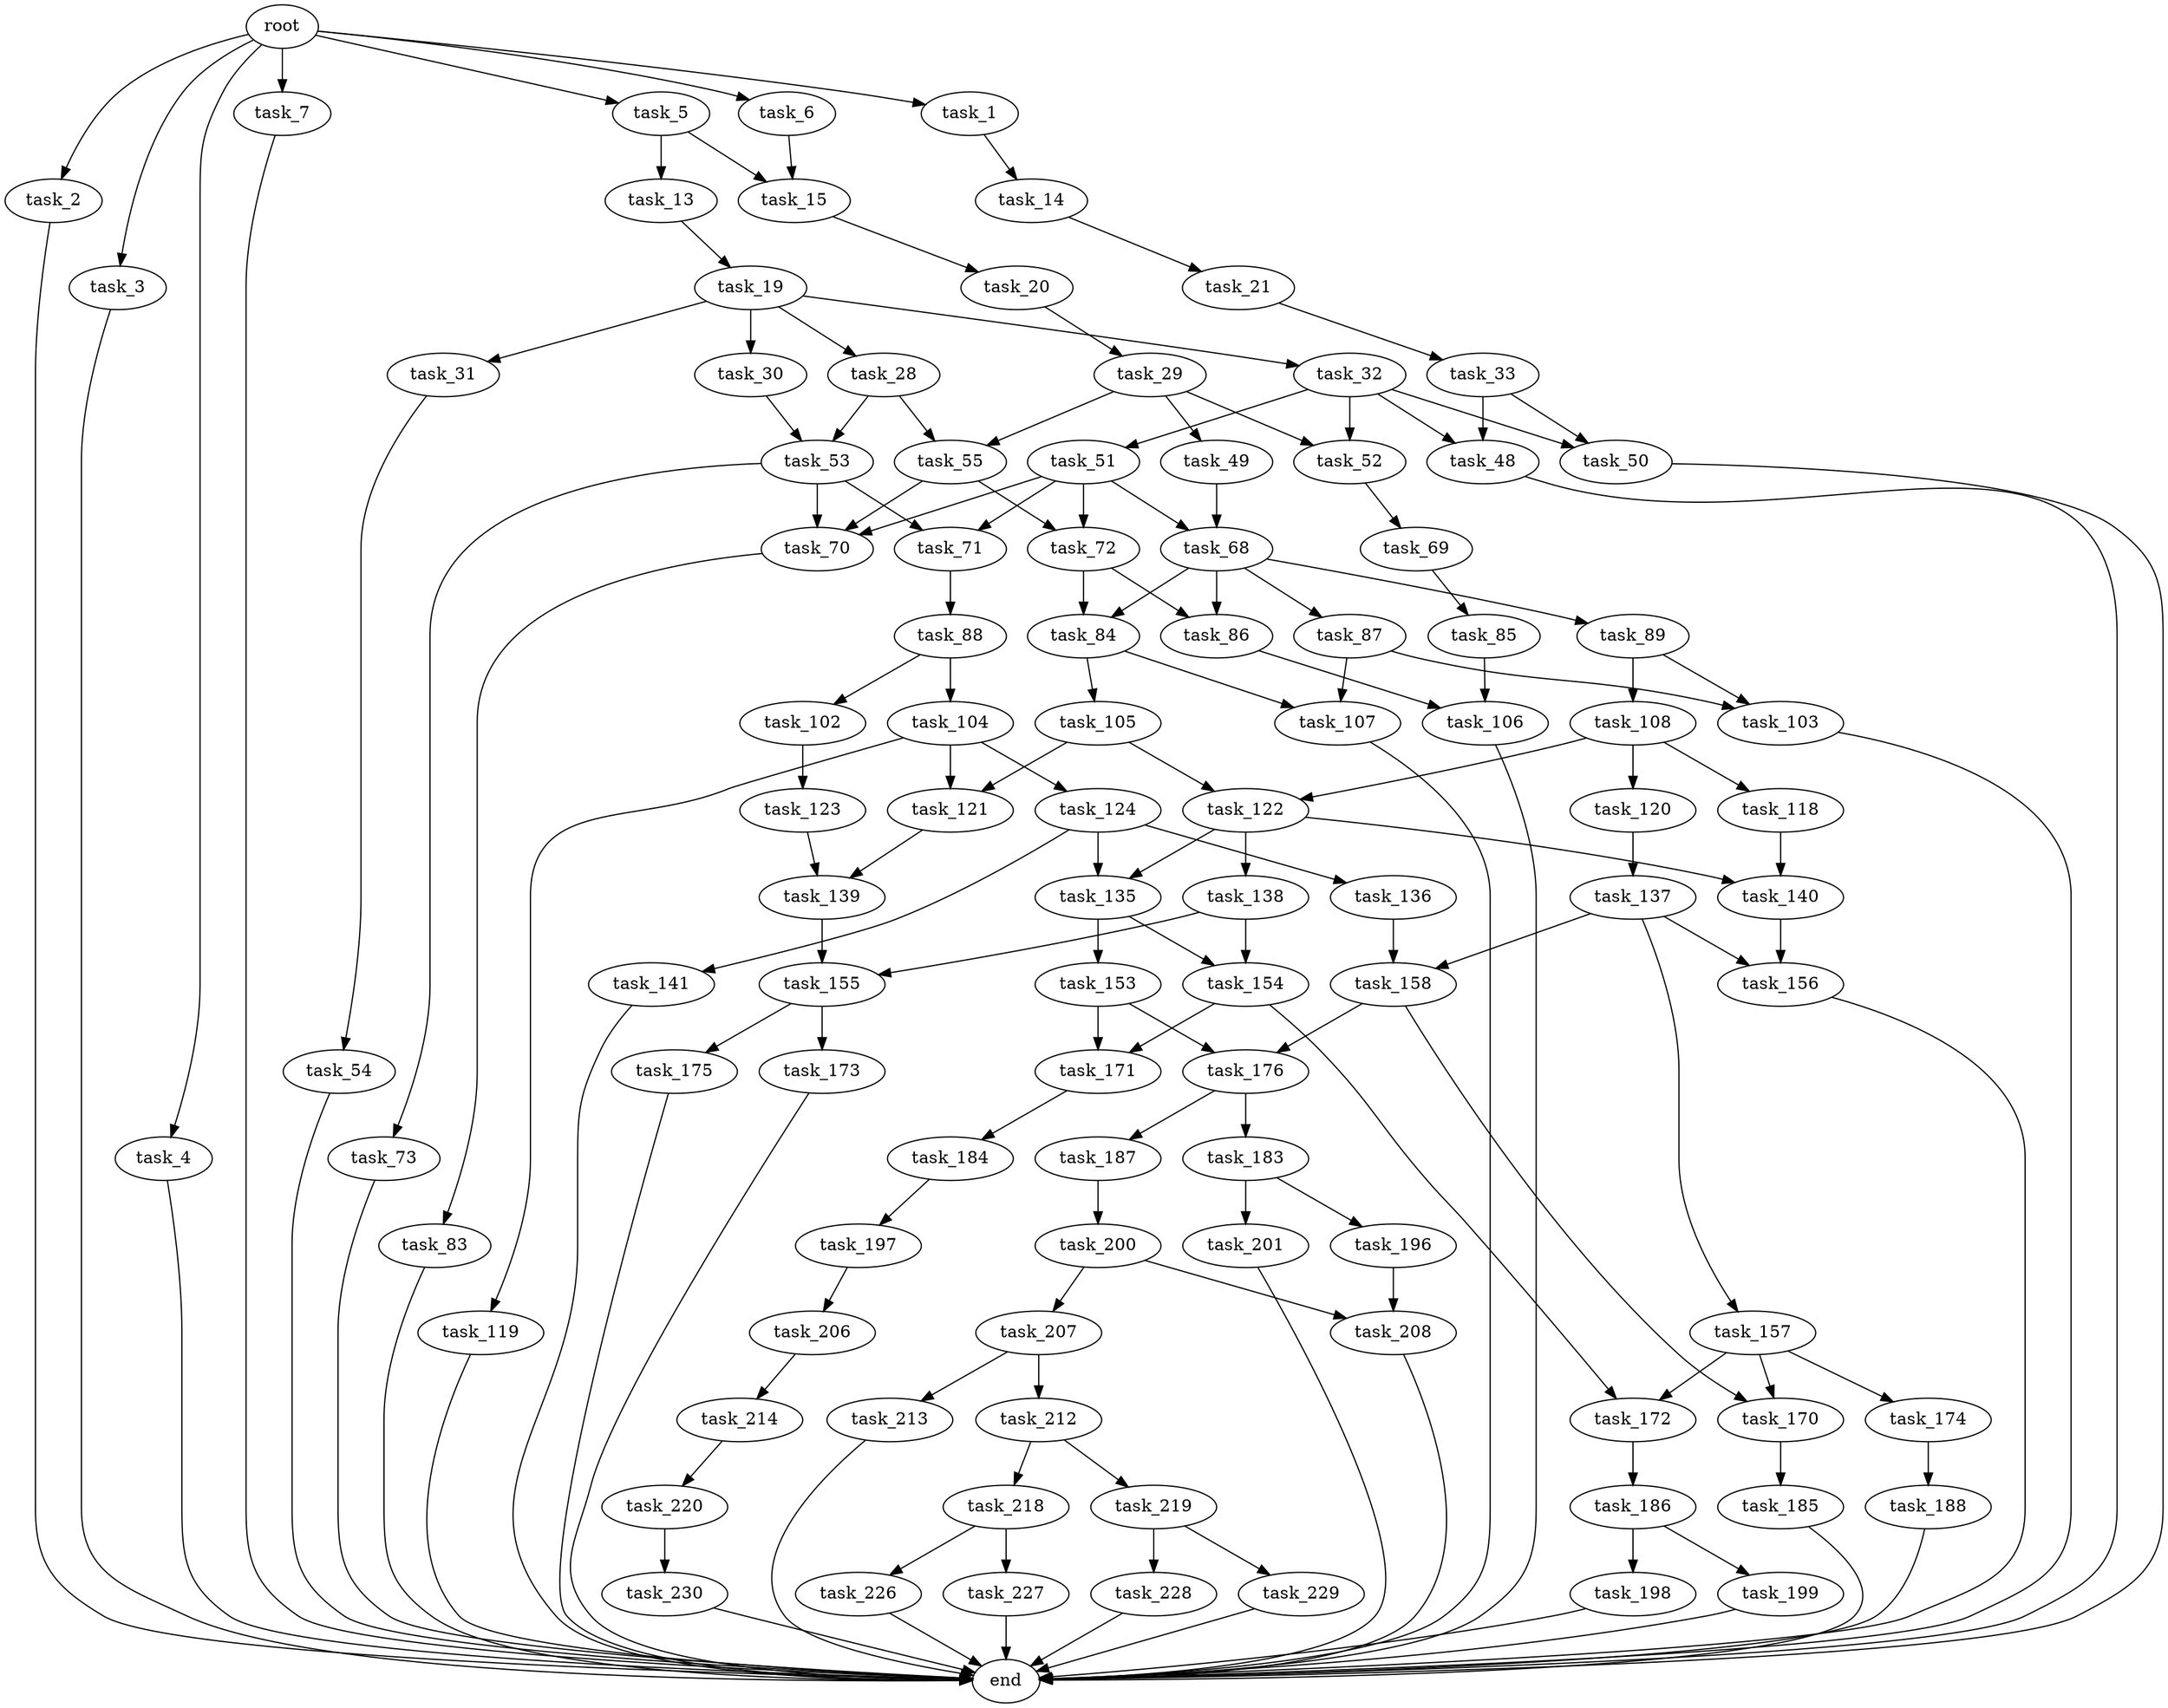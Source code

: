 digraph G {
  root [size="0.000000"];
  task_1 [size="1083315275.000000"];
  task_2 [size="20536724297.000000"];
  task_3 [size="158634127090.000000"];
  task_4 [size="28991029248.000000"];
  task_5 [size="368293445632.000000"];
  task_6 [size="493430869877.000000"];
  task_7 [size="207903329427.000000"];
  task_13 [size="40802446523.000000"];
  task_14 [size="4597000041.000000"];
  task_15 [size="37688161046.000000"];
  task_19 [size="134217728000.000000"];
  task_20 [size="134217728000.000000"];
  task_21 [size="8589934592.000000"];
  task_28 [size="107789920093.000000"];
  task_29 [size="210669780162.000000"];
  task_30 [size="549755813888.000000"];
  task_31 [size="68719476736.000000"];
  task_32 [size="549755813888.000000"];
  task_33 [size="142936736233.000000"];
  task_48 [size="134217728000.000000"];
  task_49 [size="231928233984.000000"];
  task_50 [size="52491069285.000000"];
  task_51 [size="1476141822.000000"];
  task_52 [size="160719573766.000000"];
  task_53 [size="4919424564.000000"];
  task_54 [size="875797215.000000"];
  task_55 [size="35435551215.000000"];
  task_68 [size="1073741824000.000000"];
  task_69 [size="1073741824000.000000"];
  task_70 [size="34858592770.000000"];
  task_71 [size="43428039203.000000"];
  task_72 [size="666736039785.000000"];
  task_73 [size="549755813888.000000"];
  task_83 [size="36891347654.000000"];
  task_84 [size="757635220702.000000"];
  task_85 [size="1965260904.000000"];
  task_86 [size="1021243223.000000"];
  task_87 [size="270098447066.000000"];
  task_88 [size="8589934592.000000"];
  task_89 [size="12918322785.000000"];
  task_102 [size="6017719471.000000"];
  task_103 [size="1405373897.000000"];
  task_104 [size="368293445632.000000"];
  task_105 [size="134217728000.000000"];
  task_106 [size="8589934592.000000"];
  task_107 [size="682201880230.000000"];
  task_108 [size="74903244818.000000"];
  task_118 [size="1073741824000.000000"];
  task_119 [size="549755813888.000000"];
  task_120 [size="2020558230.000000"];
  task_121 [size="549755813888.000000"];
  task_122 [size="8903308035.000000"];
  task_123 [size="306724051064.000000"];
  task_124 [size="134217728000.000000"];
  task_135 [size="231928233984.000000"];
  task_136 [size="4262081835.000000"];
  task_137 [size="146378179576.000000"];
  task_138 [size="43844915713.000000"];
  task_139 [size="621091316363.000000"];
  task_140 [size="12524532851.000000"];
  task_141 [size="11997764936.000000"];
  task_153 [size="3731258276.000000"];
  task_154 [size="469650959824.000000"];
  task_155 [size="567185317564.000000"];
  task_156 [size="13682168796.000000"];
  task_157 [size="1073741824000.000000"];
  task_158 [size="782757789696.000000"];
  task_170 [size="36289230311.000000"];
  task_171 [size="1194924872.000000"];
  task_172 [size="651248713939.000000"];
  task_173 [size="8589934592.000000"];
  task_174 [size="170415783446.000000"];
  task_175 [size="782757789696.000000"];
  task_176 [size="1220054898.000000"];
  task_183 [size="28991029248.000000"];
  task_184 [size="74129880161.000000"];
  task_185 [size="549755813888.000000"];
  task_186 [size="62390365494.000000"];
  task_187 [size="1192624845385.000000"];
  task_188 [size="34659745110.000000"];
  task_196 [size="955322910716.000000"];
  task_197 [size="12291595198.000000"];
  task_198 [size="7862080997.000000"];
  task_199 [size="712776097300.000000"];
  task_200 [size="160713765767.000000"];
  task_201 [size="151721814653.000000"];
  task_206 [size="782757789696.000000"];
  task_207 [size="59658497169.000000"];
  task_208 [size="110903060286.000000"];
  task_212 [size="50279337025.000000"];
  task_213 [size="3751955006.000000"];
  task_214 [size="97082821989.000000"];
  task_218 [size="16263798812.000000"];
  task_219 [size="2836714518.000000"];
  task_220 [size="1073741824000.000000"];
  task_226 [size="323384935535.000000"];
  task_227 [size="376017851843.000000"];
  task_228 [size="6700680459.000000"];
  task_229 [size="1510094835.000000"];
  task_230 [size="549755813888.000000"];
  end [size="0.000000"];

  root -> task_1 [size="1.000000"];
  root -> task_2 [size="1.000000"];
  root -> task_3 [size="1.000000"];
  root -> task_4 [size="1.000000"];
  root -> task_5 [size="1.000000"];
  root -> task_6 [size="1.000000"];
  root -> task_7 [size="1.000000"];
  task_1 -> task_14 [size="75497472.000000"];
  task_2 -> end [size="1.000000"];
  task_3 -> end [size="1.000000"];
  task_4 -> end [size="1.000000"];
  task_5 -> task_13 [size="411041792.000000"];
  task_5 -> task_15 [size="411041792.000000"];
  task_6 -> task_15 [size="679477248.000000"];
  task_7 -> end [size="1.000000"];
  task_13 -> task_19 [size="134217728.000000"];
  task_14 -> task_21 [size="134217728.000000"];
  task_15 -> task_20 [size="33554432.000000"];
  task_19 -> task_28 [size="209715200.000000"];
  task_19 -> task_30 [size="209715200.000000"];
  task_19 -> task_31 [size="209715200.000000"];
  task_19 -> task_32 [size="209715200.000000"];
  task_20 -> task_29 [size="209715200.000000"];
  task_21 -> task_33 [size="33554432.000000"];
  task_28 -> task_53 [size="134217728.000000"];
  task_28 -> task_55 [size="134217728.000000"];
  task_29 -> task_49 [size="838860800.000000"];
  task_29 -> task_52 [size="838860800.000000"];
  task_29 -> task_55 [size="838860800.000000"];
  task_30 -> task_53 [size="536870912.000000"];
  task_31 -> task_54 [size="134217728.000000"];
  task_32 -> task_48 [size="536870912.000000"];
  task_32 -> task_50 [size="536870912.000000"];
  task_32 -> task_51 [size="536870912.000000"];
  task_32 -> task_52 [size="536870912.000000"];
  task_33 -> task_48 [size="134217728.000000"];
  task_33 -> task_50 [size="134217728.000000"];
  task_48 -> end [size="1.000000"];
  task_49 -> task_68 [size="301989888.000000"];
  task_50 -> end [size="1.000000"];
  task_51 -> task_68 [size="134217728.000000"];
  task_51 -> task_70 [size="134217728.000000"];
  task_51 -> task_71 [size="134217728.000000"];
  task_51 -> task_72 [size="134217728.000000"];
  task_52 -> task_69 [size="134217728.000000"];
  task_53 -> task_70 [size="134217728.000000"];
  task_53 -> task_71 [size="134217728.000000"];
  task_53 -> task_73 [size="134217728.000000"];
  task_54 -> end [size="1.000000"];
  task_55 -> task_70 [size="134217728.000000"];
  task_55 -> task_72 [size="134217728.000000"];
  task_68 -> task_84 [size="838860800.000000"];
  task_68 -> task_86 [size="838860800.000000"];
  task_68 -> task_87 [size="838860800.000000"];
  task_68 -> task_89 [size="838860800.000000"];
  task_69 -> task_85 [size="838860800.000000"];
  task_70 -> task_83 [size="33554432.000000"];
  task_71 -> task_88 [size="679477248.000000"];
  task_72 -> task_84 [size="679477248.000000"];
  task_72 -> task_86 [size="679477248.000000"];
  task_73 -> end [size="1.000000"];
  task_83 -> end [size="1.000000"];
  task_84 -> task_105 [size="536870912.000000"];
  task_84 -> task_107 [size="536870912.000000"];
  task_85 -> task_106 [size="75497472.000000"];
  task_86 -> task_106 [size="75497472.000000"];
  task_87 -> task_103 [size="301989888.000000"];
  task_87 -> task_107 [size="301989888.000000"];
  task_88 -> task_102 [size="33554432.000000"];
  task_88 -> task_104 [size="33554432.000000"];
  task_89 -> task_103 [size="536870912.000000"];
  task_89 -> task_108 [size="536870912.000000"];
  task_102 -> task_123 [size="301989888.000000"];
  task_103 -> end [size="1.000000"];
  task_104 -> task_119 [size="411041792.000000"];
  task_104 -> task_121 [size="411041792.000000"];
  task_104 -> task_124 [size="411041792.000000"];
  task_105 -> task_121 [size="209715200.000000"];
  task_105 -> task_122 [size="209715200.000000"];
  task_106 -> end [size="1.000000"];
  task_107 -> end [size="1.000000"];
  task_108 -> task_118 [size="134217728.000000"];
  task_108 -> task_120 [size="134217728.000000"];
  task_108 -> task_122 [size="134217728.000000"];
  task_118 -> task_140 [size="838860800.000000"];
  task_119 -> end [size="1.000000"];
  task_120 -> task_137 [size="134217728.000000"];
  task_121 -> task_139 [size="536870912.000000"];
  task_122 -> task_135 [size="411041792.000000"];
  task_122 -> task_138 [size="411041792.000000"];
  task_122 -> task_140 [size="411041792.000000"];
  task_123 -> task_139 [size="301989888.000000"];
  task_124 -> task_135 [size="209715200.000000"];
  task_124 -> task_136 [size="209715200.000000"];
  task_124 -> task_141 [size="209715200.000000"];
  task_135 -> task_153 [size="301989888.000000"];
  task_135 -> task_154 [size="301989888.000000"];
  task_136 -> task_158 [size="75497472.000000"];
  task_137 -> task_156 [size="134217728.000000"];
  task_137 -> task_157 [size="134217728.000000"];
  task_137 -> task_158 [size="134217728.000000"];
  task_138 -> task_154 [size="33554432.000000"];
  task_138 -> task_155 [size="33554432.000000"];
  task_139 -> task_155 [size="536870912.000000"];
  task_140 -> task_156 [size="536870912.000000"];
  task_141 -> end [size="1.000000"];
  task_153 -> task_171 [size="75497472.000000"];
  task_153 -> task_176 [size="75497472.000000"];
  task_154 -> task_171 [size="411041792.000000"];
  task_154 -> task_172 [size="411041792.000000"];
  task_155 -> task_173 [size="411041792.000000"];
  task_155 -> task_175 [size="411041792.000000"];
  task_156 -> end [size="1.000000"];
  task_157 -> task_170 [size="838860800.000000"];
  task_157 -> task_172 [size="838860800.000000"];
  task_157 -> task_174 [size="838860800.000000"];
  task_158 -> task_170 [size="679477248.000000"];
  task_158 -> task_176 [size="679477248.000000"];
  task_170 -> task_185 [size="679477248.000000"];
  task_171 -> task_184 [size="75497472.000000"];
  task_172 -> task_186 [size="536870912.000000"];
  task_173 -> end [size="1.000000"];
  task_174 -> task_188 [size="679477248.000000"];
  task_175 -> end [size="1.000000"];
  task_176 -> task_183 [size="33554432.000000"];
  task_176 -> task_187 [size="33554432.000000"];
  task_183 -> task_196 [size="75497472.000000"];
  task_183 -> task_201 [size="75497472.000000"];
  task_184 -> task_197 [size="209715200.000000"];
  task_185 -> end [size="1.000000"];
  task_186 -> task_198 [size="134217728.000000"];
  task_186 -> task_199 [size="134217728.000000"];
  task_187 -> task_200 [size="838860800.000000"];
  task_188 -> end [size="1.000000"];
  task_196 -> task_208 [size="679477248.000000"];
  task_197 -> task_206 [size="209715200.000000"];
  task_198 -> end [size="1.000000"];
  task_199 -> end [size="1.000000"];
  task_200 -> task_207 [size="134217728.000000"];
  task_200 -> task_208 [size="134217728.000000"];
  task_201 -> end [size="1.000000"];
  task_206 -> task_214 [size="679477248.000000"];
  task_207 -> task_212 [size="134217728.000000"];
  task_207 -> task_213 [size="134217728.000000"];
  task_208 -> end [size="1.000000"];
  task_212 -> task_218 [size="838860800.000000"];
  task_212 -> task_219 [size="838860800.000000"];
  task_213 -> end [size="1.000000"];
  task_214 -> task_220 [size="134217728.000000"];
  task_218 -> task_226 [size="33554432.000000"];
  task_218 -> task_227 [size="33554432.000000"];
  task_219 -> task_228 [size="75497472.000000"];
  task_219 -> task_229 [size="75497472.000000"];
  task_220 -> task_230 [size="838860800.000000"];
  task_226 -> end [size="1.000000"];
  task_227 -> end [size="1.000000"];
  task_228 -> end [size="1.000000"];
  task_229 -> end [size="1.000000"];
  task_230 -> end [size="1.000000"];
}
